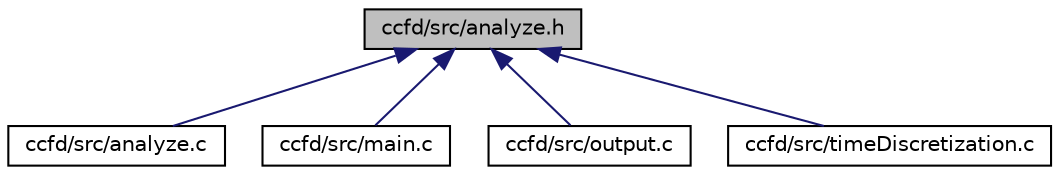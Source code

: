 digraph "ccfd/src/analyze.h"
{
 // INTERACTIVE_SVG=YES
 // LATEX_PDF_SIZE
  edge [fontname="Helvetica",fontsize="10",labelfontname="Helvetica",labelfontsize="10"];
  node [fontname="Helvetica",fontsize="10",shape=record];
  Node1 [label="ccfd/src/analyze.h",height=0.2,width=0.4,color="black", fillcolor="grey75", style="filled", fontcolor="black",tooltip="Contains the structure definitions of wing_t and recordPoint_t"];
  Node1 -> Node2 [dir="back",color="midnightblue",fontsize="10",style="solid",fontname="Helvetica"];
  Node2 [label="ccfd/src/analyze.c",height=0.2,width=0.4,color="black", fillcolor="white", style="filled",URL="$analyze_8c.html",tooltip="Contains functions for analyzing flow results."];
  Node1 -> Node3 [dir="back",color="midnightblue",fontsize="10",style="solid",fontname="Helvetica"];
  Node3 [label="ccfd/src/main.c",height=0.2,width=0.4,color="black", fillcolor="white", style="filled",URL="$main_8c.html",tooltip="Contains the main function of ccfd"];
  Node1 -> Node4 [dir="back",color="midnightblue",fontsize="10",style="solid",fontname="Helvetica"];
  Node4 [label="ccfd/src/output.c",height=0.2,width=0.4,color="black", fillcolor="white", style="filled",URL="$output_8c.html",tooltip="Contains all functions used for writing flow solutions."];
  Node1 -> Node5 [dir="back",color="midnightblue",fontsize="10",style="solid",fontname="Helvetica"];
  Node5 [label="ccfd/src/timeDiscretization.c",height=0.2,width=0.4,color="black", fillcolor="white", style="filled",URL="$timeDiscretization_8c.html",tooltip="Contains the functions for performing the time stepping process."];
}
